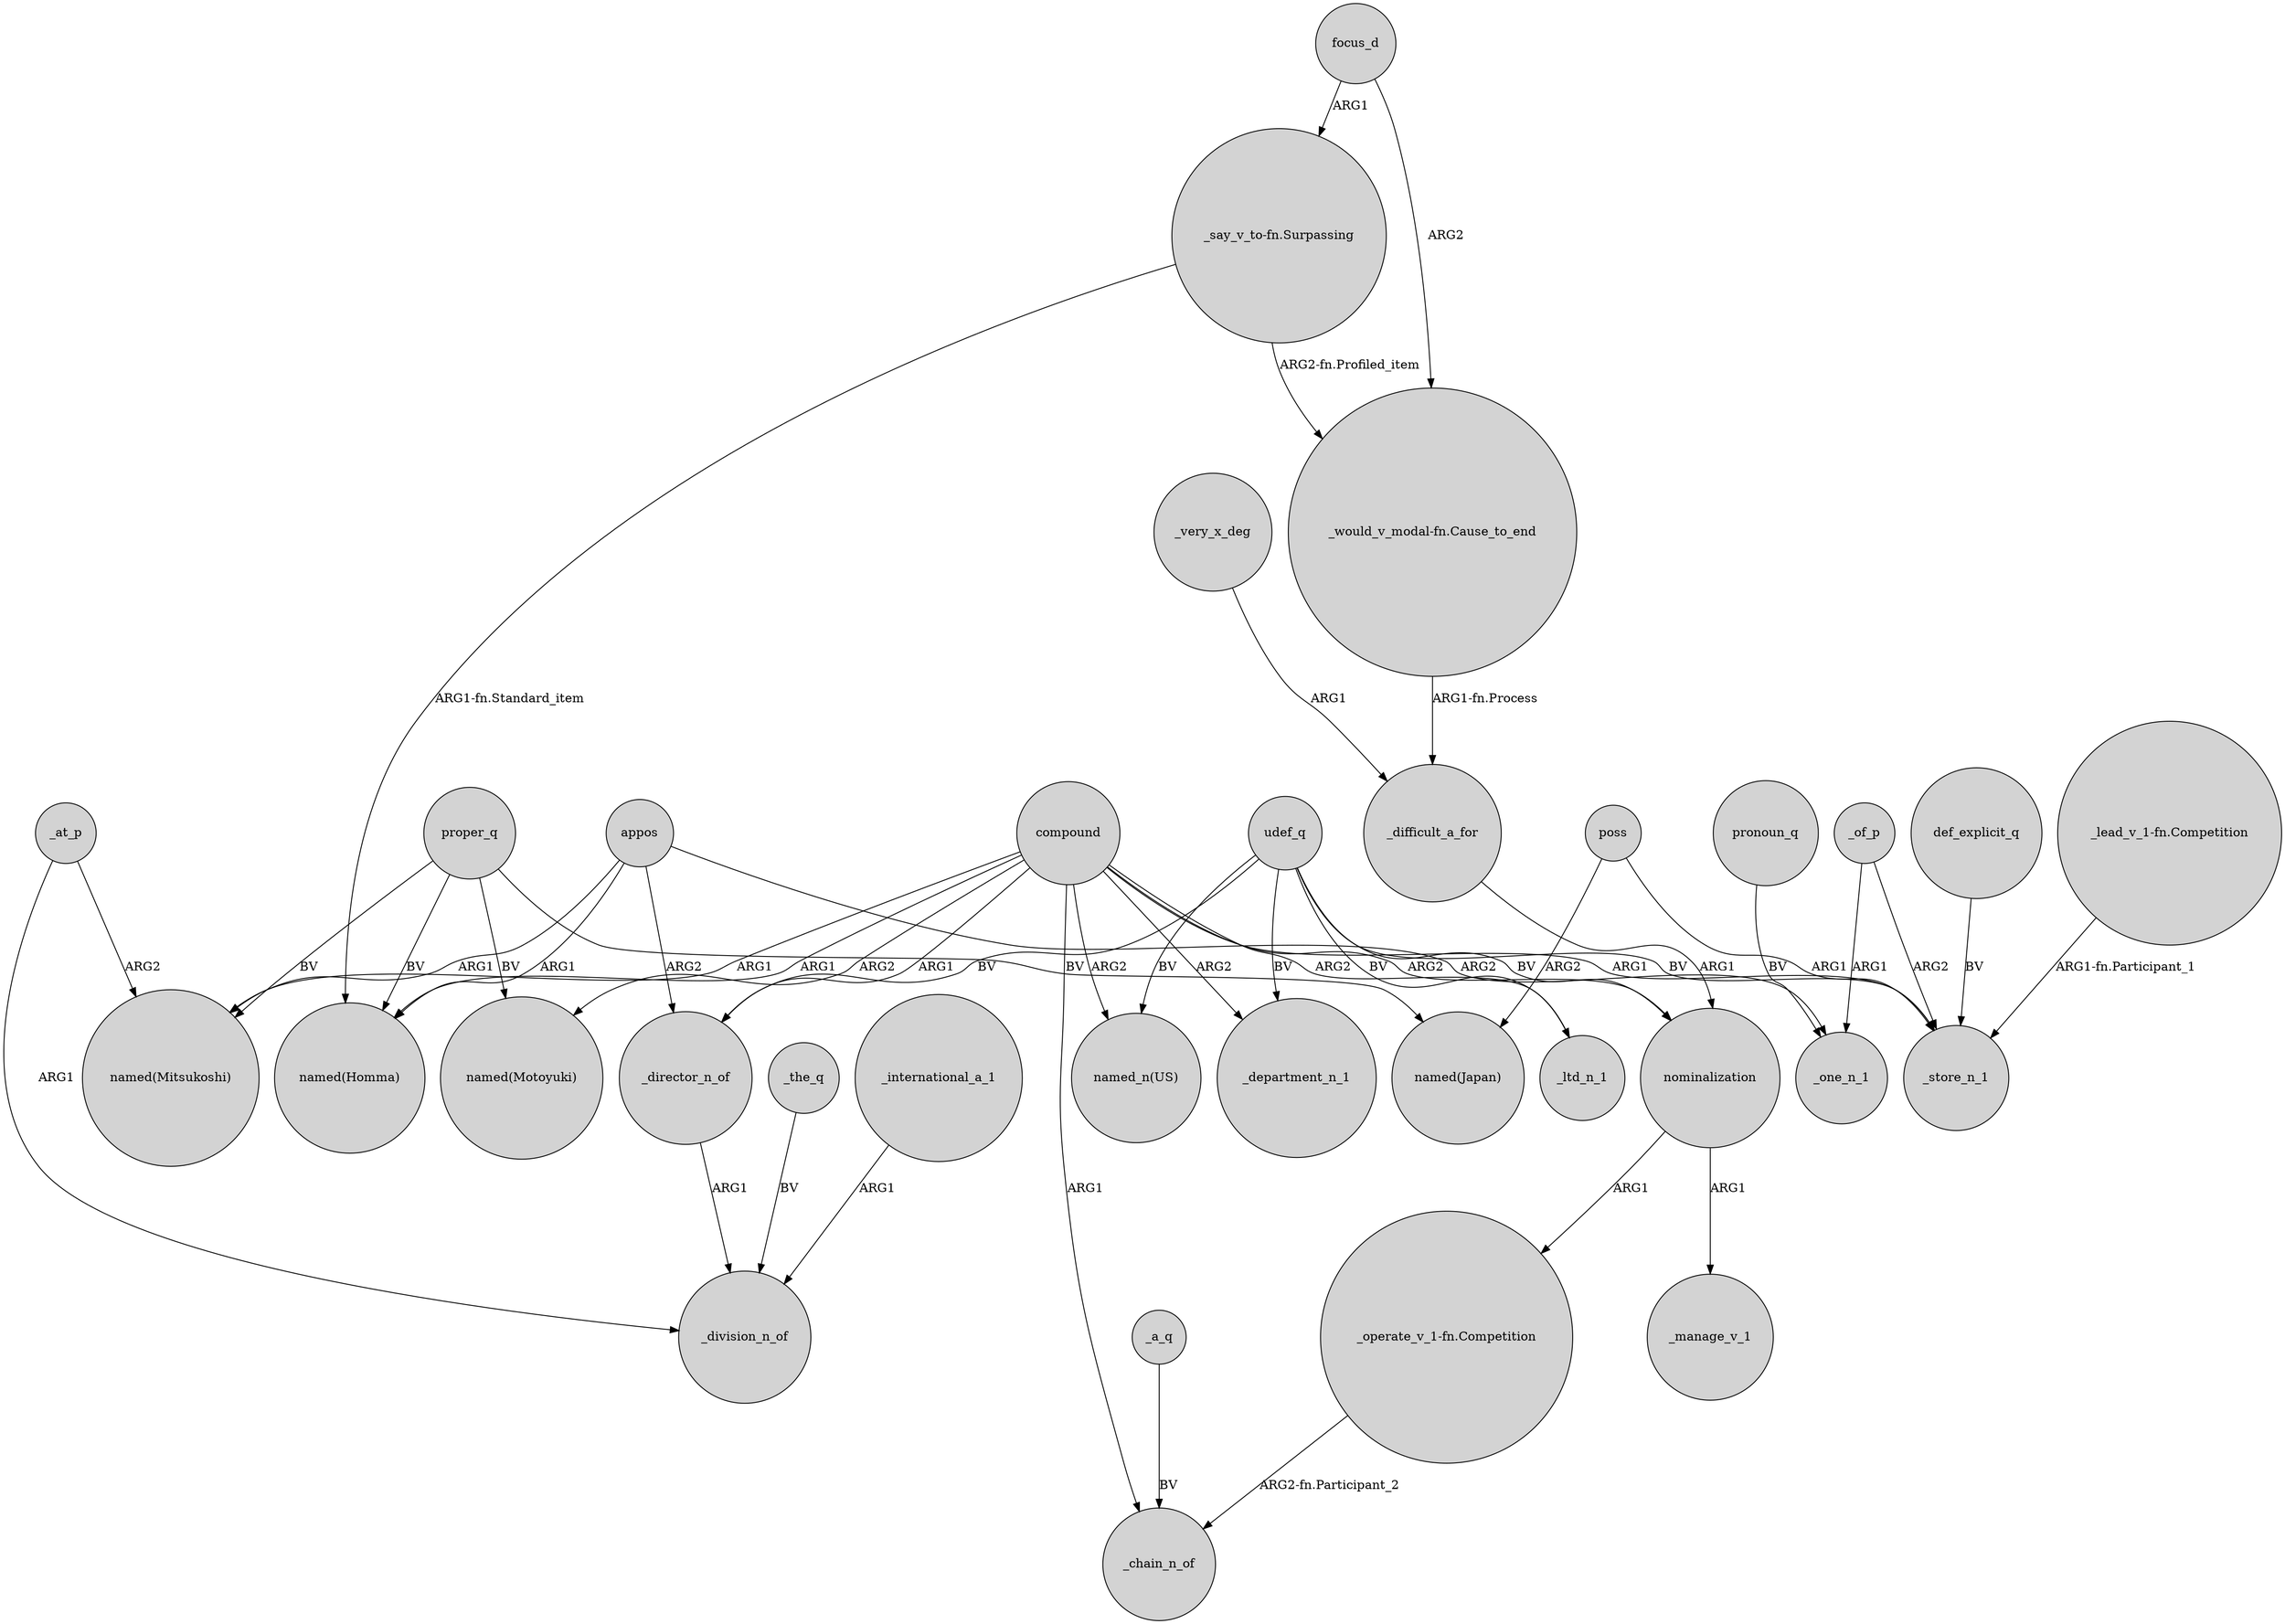 digraph {
	node [shape=circle style=filled]
	udef_q -> _director_n_of [label=BV]
	_the_q -> _division_n_of [label=BV]
	compound -> "named(Mitsukoshi)" [label=ARG1]
	compound -> _chain_n_of [label=ARG1]
	appos -> "named(Mitsukoshi)" [label=ARG1]
	_a_q -> _chain_n_of [label=BV]
	poss -> "named(Japan)" [label=ARG2]
	udef_q -> nominalization [label=BV]
	focus_d -> "_would_v_modal-fn.Cause_to_end" [label=ARG2]
	appos -> _director_n_of [label=ARG2]
	nominalization -> "_operate_v_1-fn.Competition" [label=ARG1]
	udef_q -> _department_n_1 [label=BV]
	compound -> nominalization [label=ARG2]
	_of_p -> _store_n_1 [label=ARG2]
	"_would_v_modal-fn.Cause_to_end" -> _difficult_a_for [label="ARG1-fn.Process"]
	nominalization -> _manage_v_1 [label=ARG1]
	def_explicit_q -> _store_n_1 [label=BV]
	udef_q -> _store_n_1 [label=BV]
	"_say_v_to-fn.Surpassing" -> "_would_v_modal-fn.Cause_to_end" [label="ARG2-fn.Profiled_item"]
	_of_p -> _one_n_1 [label=ARG1]
	_international_a_1 -> _division_n_of [label=ARG1]
	pronoun_q -> _one_n_1 [label=BV]
	proper_q -> "named(Mitsukoshi)" [label=BV]
	_very_x_deg -> _difficult_a_for [label=ARG1]
	"_say_v_to-fn.Surpassing" -> "named(Homma)" [label="ARG1-fn.Standard_item"]
	_difficult_a_for -> nominalization [label=ARG1]
	appos -> "named(Homma)" [label=ARG1]
	proper_q -> "named(Japan)" [label=BV]
	proper_q -> "named(Motoyuki)" [label=BV]
	"_lead_v_1-fn.Competition" -> _store_n_1 [label="ARG1-fn.Participant_1"]
	proper_q -> "named(Homma)" [label=BV]
	compound -> _store_n_1 [label=ARG1]
	_director_n_of -> _division_n_of [label=ARG1]
	compound -> "named(Motoyuki)" [label=ARG2]
	compound -> _department_n_1 [label=ARG2]
	compound -> _ltd_n_1 [label=ARG2]
	focus_d -> "_say_v_to-fn.Surpassing" [label=ARG1]
	compound -> _director_n_of [label=ARG1]
	poss -> _store_n_1 [label=ARG1]
	appos -> _one_n_1 [label=ARG2]
	udef_q -> _ltd_n_1 [label=BV]
	"_operate_v_1-fn.Competition" -> _chain_n_of [label="ARG2-fn.Participant_2"]
	_at_p -> _division_n_of [label=ARG1]
	_at_p -> "named(Mitsukoshi)" [label=ARG2]
	compound -> "named_n(US)" [label=ARG2]
	udef_q -> "named_n(US)" [label=BV]
	compound -> "named(Homma)" [label=ARG1]
}
